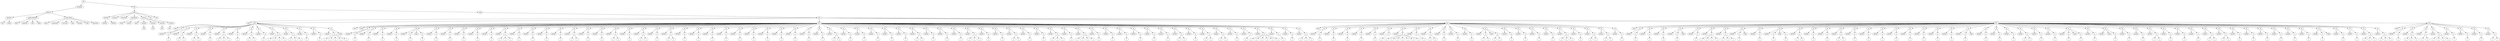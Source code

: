 digraph Tree {
	"t0" [label = "TEI"];
	"t1" [label = "teiHeader"];
	"t2" [label = "fileDesc"];
	"t3" [label = "titleStmt"];
	"t4" [label = "title"];
	"t5" [label = "author"];
	"t6" [label = "publicationStmt"];
	"t7" [label = "editor"];
	"t8" [label = "publisher"];
	"t9" [label = "idno"];
	"t10" [label = "rights"];
	"t11" [label = "SourceDesc"];
	"t12" [label = "genre"];
	"t13" [label = "inspiration"];
	"t14" [label = "structure"];
	"t15" [label = "type"];
	"t16" [label = "periode"];
	"t17" [label = "taille"];
	"t18" [label = "permalien"];
	"t19" [label = "text"];
	"t20" [label = "front"];
	"t21" [label = "docTitle"];
	"t22" [label = "titlePart"];
	"t23" [label = "titlePart"];
	"t24" [label = "docDate"];
	"t25" [label = "docAuthor"];
	"t26" [label = "docImprint"];
	"t27" [label = "editor"];
	"t28" [label = "printer"];
	"t29" [label = "castList"];
	"t30" [label = "head"];
	"t31" [label = "castItem"];
	"t32" [label = "role"];
	"t33" [label = "castItem"];
	"t34" [label = "role"];
	"t35" [label = "castItem"];
	"t36" [label = "role"];
	"t37" [label = "castItem"];
	"t38" [label = "role"];
	"t39" [label = "set"];
	"t40" [label = "note"];
	"t41" [label = "body"];
	"t42" [label = "div1"];
	"t43" [label = "head"];
	"t44" [label = "div2"];
	"t45" [label = "head"];
	"t46" [label = "sp"];
	"t47" [label = "speaker"];
	"t48" [label = "p"];
	"t49" [label = "s"];
	"t50" [label = "sp"];
	"t51" [label = "speaker"];
	"t52" [label = "p"];
	"t53" [label = "s"];
	"t54" [label = "s"];
	"t55" [label = "sp"];
	"t56" [label = "speaker"];
	"t57" [label = "p"];
	"t58" [label = "s"];
	"t59" [label = "s"];
	"t60" [label = "sp"];
	"t61" [label = "speaker"];
	"t62" [label = "p"];
	"t63" [label = "s"];
	"t64" [label = "sp"];
	"t65" [label = "speaker"];
	"t66" [label = "p"];
	"t67" [label = "s"];
	"t68" [label = "s"];
	"t69" [label = "s"];
	"t70" [label = "sp"];
	"t71" [label = "speaker"];
	"t72" [label = "p"];
	"t73" [label = "s"];
	"t74" [label = "sp"];
	"t75" [label = "speaker"];
	"t76" [label = "p"];
	"t77" [label = "s"];
	"t78" [label = "s"];
	"t79" [label = "sp"];
	"t80" [label = "speaker"];
	"t81" [label = "p"];
	"t82" [label = "s"];
	"t83" [label = "sp"];
	"t84" [label = "speaker"];
	"t85" [label = "p"];
	"t86" [label = "s"];
	"t87" [label = "s"];
	"t88" [label = "s"];
	"t89" [label = "s"];
	"t90" [label = "sp"];
	"t91" [label = "speaker"];
	"t92" [label = "p"];
	"t93" [label = "s"];
	"t94" [label = "s"];
	"t95" [label = "s"];
	"t96" [label = "sp"];
	"t97" [label = "speaker"];
	"t98" [label = "p"];
	"t99" [label = "s"];
	"t100" [label = "sp"];
	"t101" [label = "speaker"];
	"t102" [label = "p"];
	"t103" [label = "s"];
	"t104" [label = "sp"];
	"t105" [label = "speaker"];
	"t106" [label = "p"];
	"t107" [label = "s"];
	"t108" [label = "s"];
	"t109" [label = "s"];
	"t110" [label = "s"];
	"t111" [label = "s"];
	"t112" [label = "stage"];
	"t113" [label = "div2"];
	"t114" [label = "head"];
	"t115" [label = "stage"];
	"t116" [label = "sp"];
	"t117" [label = "speaker"];
	"t118" [label = "p"];
	"t119" [label = "s"];
	"t120" [label = "sp"];
	"t121" [label = "speaker"];
	"t122" [label = "p"];
	"t123" [label = "s"];
	"t124" [label = "sp"];
	"t125" [label = "speaker"];
	"t126" [label = "p"];
	"t127" [label = "s"];
	"t128" [label = "sp"];
	"t129" [label = "speaker"];
	"t130" [label = "p"];
	"t131" [label = "s"];
	"t132" [label = "sp"];
	"t133" [label = "speaker"];
	"t134" [label = "p"];
	"t135" [label = "s"];
	"t136" [label = "stage"];
	"t137" [label = "p"];
	"t138" [label = "s"];
	"t139" [label = "sp"];
	"t140" [label = "speaker"];
	"t141" [label = "p"];
	"t142" [label = "s"];
	"t143" [label = "sp"];
	"t144" [label = "speaker"];
	"t145" [label = "p"];
	"t146" [label = "s"];
	"t147" [label = "sp"];
	"t148" [label = "speaker"];
	"t149" [label = "p"];
	"t150" [label = "s"];
	"t151" [label = "sp"];
	"t152" [label = "speaker"];
	"t153" [label = "p"];
	"t154" [label = "s"];
	"t155" [label = "sp"];
	"t156" [label = "speaker"];
	"t157" [label = "p"];
	"t158" [label = "s"];
	"t159" [label = "sp"];
	"t160" [label = "speaker"];
	"t161" [label = "p"];
	"t162" [label = "s"];
	"t163" [label = "s"];
	"t164" [label = "s"];
	"t165" [label = "sp"];
	"t166" [label = "speaker"];
	"t167" [label = "p"];
	"t168" [label = "s"];
	"t169" [label = "sp"];
	"t170" [label = "speaker"];
	"t171" [label = "p"];
	"t172" [label = "s"];
	"t173" [label = "sp"];
	"t174" [label = "speaker"];
	"t175" [label = "p"];
	"t176" [label = "s"];
	"t177" [label = "sp"];
	"t178" [label = "speaker"];
	"t179" [label = "p"];
	"t180" [label = "s"];
	"t181" [label = "sp"];
	"t182" [label = "speaker"];
	"t183" [label = "p"];
	"t184" [label = "s"];
	"t185" [label = "s"];
	"t186" [label = "sp"];
	"t187" [label = "speaker"];
	"t188" [label = "p"];
	"t189" [label = "s"];
	"t190" [label = "sp"];
	"t191" [label = "speaker"];
	"t192" [label = "p"];
	"t193" [label = "s"];
	"t194" [label = "sp"];
	"t195" [label = "speaker"];
	"t196" [label = "p"];
	"t197" [label = "s"];
	"t198" [label = "s"];
	"t199" [label = "sp"];
	"t200" [label = "speaker"];
	"t201" [label = "p"];
	"t202" [label = "s"];
	"t203" [label = "sp"];
	"t204" [label = "speaker"];
	"t205" [label = "p"];
	"t206" [label = "s"];
	"t207" [label = "s"];
	"t208" [label = "sp"];
	"t209" [label = "speaker"];
	"t210" [label = "p"];
	"t211" [label = "s"];
	"t212" [label = "sp"];
	"t213" [label = "speaker"];
	"t214" [label = "p"];
	"t215" [label = "s"];
	"t216" [label = "s"];
	"t217" [label = "sp"];
	"t218" [label = "speaker"];
	"t219" [label = "p"];
	"t220" [label = "s"];
	"t221" [label = "sp"];
	"t222" [label = "speaker"];
	"t223" [label = "p"];
	"t224" [label = "s"];
	"t225" [label = "sp"];
	"t226" [label = "speaker"];
	"t227" [label = "p"];
	"t228" [label = "s"];
	"t229" [label = "sp"];
	"t230" [label = "speaker"];
	"t231" [label = "p"];
	"t232" [label = "s"];
	"t233" [label = "sp"];
	"t234" [label = "speaker"];
	"t235" [label = "p"];
	"t236" [label = "s"];
	"t237" [label = "sp"];
	"t238" [label = "speaker"];
	"t239" [label = "p"];
	"t240" [label = "s"];
	"t241" [label = "sp"];
	"t242" [label = "speaker"];
	"t243" [label = "p"];
	"t244" [label = "s"];
	"t245" [label = "sp"];
	"t246" [label = "speaker"];
	"t247" [label = "p"];
	"t248" [label = "s"];
	"t249" [label = "sp"];
	"t250" [label = "speaker"];
	"t251" [label = "p"];
	"t252" [label = "s"];
	"t253" [label = "sp"];
	"t254" [label = "speaker"];
	"t255" [label = "p"];
	"t256" [label = "s"];
	"t257" [label = "sp"];
	"t258" [label = "speaker"];
	"t259" [label = "p"];
	"t260" [label = "s"];
	"t261" [label = "sp"];
	"t262" [label = "speaker"];
	"t263" [label = "p"];
	"t264" [label = "s"];
	"t265" [label = "s"];
	"t266" [label = "sp"];
	"t267" [label = "speaker"];
	"t268" [label = "p"];
	"t269" [label = "s"];
	"t270" [label = "sp"];
	"t271" [label = "speaker"];
	"t272" [label = "p"];
	"t273" [label = "s"];
	"t274" [label = "sp"];
	"t275" [label = "speaker"];
	"t276" [label = "p"];
	"t277" [label = "s"];
	"t278" [label = "sp"];
	"t279" [label = "speaker"];
	"t280" [label = "p"];
	"t281" [label = "s"];
	"t282" [label = "sp"];
	"t283" [label = "speaker"];
	"t284" [label = "p"];
	"t285" [label = "s"];
	"t286" [label = "sp"];
	"t287" [label = "speaker"];
	"t288" [label = "p"];
	"t289" [label = "s"];
	"t290" [label = "s"];
	"t291" [label = "sp"];
	"t292" [label = "speaker"];
	"t293" [label = "p"];
	"t294" [label = "s"];
	"t295" [label = "sp"];
	"t296" [label = "speaker"];
	"t297" [label = "p"];
	"t298" [label = "s"];
	"t299" [label = "sp"];
	"t300" [label = "speaker"];
	"t301" [label = "p"];
	"t302" [label = "s"];
	"t303" [label = "sp"];
	"t304" [label = "speaker"];
	"t305" [label = "p"];
	"t306" [label = "s"];
	"t307" [label = "s"];
	"t308" [label = "s"];
	"t309" [label = "sp"];
	"t310" [label = "speaker"];
	"t311" [label = "p"];
	"t312" [label = "s"];
	"t313" [label = "sp"];
	"t314" [label = "speaker"];
	"t315" [label = "p"];
	"t316" [label = "s"];
	"t317" [label = "sp"];
	"t318" [label = "speaker"];
	"t319" [label = "p"];
	"t320" [label = "s"];
	"t321" [label = "s"];
	"t322" [label = "sp"];
	"t323" [label = "speaker"];
	"t324" [label = "p"];
	"t325" [label = "s"];
	"t326" [label = "sp"];
	"t327" [label = "speaker"];
	"t328" [label = "p"];
	"t329" [label = "s"];
	"t330" [label = "sp"];
	"t331" [label = "speaker"];
	"t332" [label = "p"];
	"t333" [label = "s"];
	"t334" [label = "s"];
	"t335" [label = "s"];
	"t336" [label = "sp"];
	"t337" [label = "speaker"];
	"t338" [label = "p"];
	"t339" [label = "s"];
	"t340" [label = "sp"];
	"t341" [label = "speaker"];
	"t342" [label = "p"];
	"t343" [label = "s"];
	"t344" [label = "s"];
	"t345" [label = "s"];
	"t346" [label = "s"];
	"t347" [label = "sp"];
	"t348" [label = "speaker"];
	"t349" [label = "p"];
	"t350" [label = "s"];
	"t351" [label = "sp"];
	"t352" [label = "speaker"];
	"t353" [label = "p"];
	"t354" [label = "s"];
	"t355" [label = "sp"];
	"t356" [label = "speaker"];
	"t357" [label = "p"];
	"t358" [label = "s"];
	"t359" [label = "sp"];
	"t360" [label = "speaker"];
	"t361" [label = "p"];
	"t362" [label = "s"];
	"t363" [label = "sp"];
	"t364" [label = "speaker"];
	"t365" [label = "p"];
	"t366" [label = "s"];
	"t367" [label = "sp"];
	"t368" [label = "speaker"];
	"t369" [label = "p"];
	"t370" [label = "s"];
	"t371" [label = "sp"];
	"t372" [label = "speaker"];
	"t373" [label = "p"];
	"t374" [label = "s"];
	"t375" [label = "s"];
	"t376" [label = "sp"];
	"t377" [label = "speaker"];
	"t378" [label = "p"];
	"t379" [label = "s"];
	"t380" [label = "sp"];
	"t381" [label = "speaker"];
	"t382" [label = "p"];
	"t383" [label = "s"];
	"t384" [label = "s"];
	"t385" [label = "sp"];
	"t386" [label = "speaker"];
	"t387" [label = "p"];
	"t388" [label = "s"];
	"t389" [label = "s"];
	"t390" [label = "sp"];
	"t391" [label = "speaker"];
	"t392" [label = "p"];
	"t393" [label = "s"];
	"t394" [label = "sp"];
	"t395" [label = "speaker"];
	"t396" [label = "p"];
	"t397" [label = "s"];
	"t398" [label = "sp"];
	"t399" [label = "speaker"];
	"t400" [label = "p"];
	"t401" [label = "s"];
	"t402" [label = "s"];
	"t403" [label = "s"];
	"t404" [label = "s"];
	"t405" [label = "s"];
	"t406" [label = "s"];
	"t407" [label = "sp"];
	"t408" [label = "speaker"];
	"t409" [label = "p"];
	"t410" [label = "s"];
	"t411" [label = "sp"];
	"t412" [label = "speaker"];
	"t413" [label = "p"];
	"t414" [label = "s"];
	"t415" [label = "sp"];
	"t416" [label = "speaker"];
	"t417" [label = "p"];
	"t418" [label = "s"];
	"t419" [label = "s"];
	"t420" [label = "s"];
	"t421" [label = "div2"];
	"t422" [label = "head"];
	"t423" [label = "sp"];
	"t424" [label = "speaker"];
	"t425" [label = "p"];
	"t426" [label = "s"];
	"t427" [label = "sp"];
	"t428" [label = "speaker"];
	"t429" [label = "p"];
	"t430" [label = "s"];
	"t431" [label = "sp"];
	"t432" [label = "speaker"];
	"t433" [label = "p"];
	"t434" [label = "s"];
	"t435" [label = "sp"];
	"t436" [label = "speaker"];
	"t437" [label = "p"];
	"t438" [label = "s"];
	"t439" [label = "sp"];
	"t440" [label = "speaker"];
	"t441" [label = "p"];
	"t442" [label = "s"];
	"t443" [label = "sp"];
	"t444" [label = "speaker"];
	"t445" [label = "p"];
	"t446" [label = "s"];
	"t447" [label = "sp"];
	"t448" [label = "speaker"];
	"t449" [label = "p"];
	"t450" [label = "s"];
	"t451" [label = "s"];
	"t452" [label = "s"];
	"t453" [label = "s"];
	"t454" [label = "s"];
	"t455" [label = "s"];
	"t456" [label = "s"];
	"t457" [label = "sp"];
	"t458" [label = "speaker"];
	"t459" [label = "p"];
	"t460" [label = "s"];
	"t461" [label = "sp"];
	"t462" [label = "speaker"];
	"t463" [label = "p"];
	"t464" [label = "s"];
	"t465" [label = "s"];
	"t466" [label = "sp"];
	"t467" [label = "speaker"];
	"t468" [label = "p"];
	"t469" [label = "s"];
	"t470" [label = "sp"];
	"t471" [label = "speaker"];
	"t472" [label = "p"];
	"t473" [label = "s"];
	"t474" [label = "sp"];
	"t475" [label = "speaker"];
	"t476" [label = "p"];
	"t477" [label = "s"];
	"t478" [label = "sp"];
	"t479" [label = "speaker"];
	"t480" [label = "p"];
	"t481" [label = "s"];
	"t482" [label = "s"];
	"t483" [label = "stage"];
	"t484" [label = "p"];
	"t485" [label = "s"];
	"t486" [label = "s"];
	"t487" [label = "sp"];
	"t488" [label = "speaker"];
	"t489" [label = "p"];
	"t490" [label = "s"];
	"t491" [label = "sp"];
	"t492" [label = "speaker"];
	"t493" [label = "p"];
	"t494" [label = "s"];
	"t495" [label = "sp"];
	"t496" [label = "speaker"];
	"t497" [label = "p"];
	"t498" [label = "s"];
	"t499" [label = "sp"];
	"t500" [label = "speaker"];
	"t501" [label = "p"];
	"t502" [label = "s"];
	"t503" [label = "sp"];
	"t504" [label = "speaker"];
	"t505" [label = "p"];
	"t506" [label = "s"];
	"t507" [label = "s"];
	"t508" [label = "s"];
	"t509" [label = "sp"];
	"t510" [label = "speaker"];
	"t511" [label = "p"];
	"t512" [label = "s"];
	"t513" [label = "sp"];
	"t514" [label = "speaker"];
	"t515" [label = "p"];
	"t516" [label = "s"];
	"t517" [label = "s"];
	"t518" [label = "sp"];
	"t519" [label = "speaker"];
	"t520" [label = "p"];
	"t521" [label = "s"];
	"t522" [label = "s"];
	"t523" [label = "sp"];
	"t524" [label = "speaker"];
	"t525" [label = "p"];
	"t526" [label = "s"];
	"t527" [label = "div2"];
	"t528" [label = "head"];
	"t529" [label = "sp"];
	"t530" [label = "speaker"];
	"t531" [label = "p"];
	"t532" [label = "s"];
	"t533" [label = "sp"];
	"t534" [label = "speaker"];
	"t535" [label = "p"];
	"t536" [label = "s"];
	"t537" [label = "sp"];
	"t538" [label = "speaker"];
	"t539" [label = "p"];
	"t540" [label = "s"];
	"t541" [label = "sp"];
	"t542" [label = "speaker"];
	"t543" [label = "p"];
	"t544" [label = "s"];
	"t545" [label = "stage"];
	"t546" [label = "sp"];
	"t547" [label = "speaker"];
	"t548" [label = "p"];
	"t549" [label = "s"];
	"t550" [label = "sp"];
	"t551" [label = "speaker"];
	"t552" [label = "p"];
	"t553" [label = "s"];
	"t554" [label = "s"];
	"t555" [label = "s"];
	"t556" [label = "s"];
	"t557" [label = "sp"];
	"t558" [label = "speaker"];
	"t559" [label = "p"];
	"t560" [label = "s"];
	"t561" [label = "s"];
	"t562" [label = "s"];
	"t563" [label = "sp"];
	"t564" [label = "speaker"];
	"t565" [label = "p"];
	"t566" [label = "s"];
	"t567" [label = "stage"];
	"t568" [label = "sp"];
	"t569" [label = "speaker"];
	"t570" [label = "p"];
	"t571" [label = "s"];
	"t572" [label = "sp"];
	"t573" [label = "speaker"];
	"t574" [label = "p"];
	"t575" [label = "s"];
	"t576" [label = "stage"];
	"t577" [label = "p"];
	"t578" [label = "s"];
	"t579" [label = "sp"];
	"t580" [label = "speaker"];
	"t581" [label = "p"];
	"t582" [label = "s"];
	"t583" [label = "s"];
	"t584" [label = "sp"];
	"t585" [label = "speaker"];
	"t586" [label = "p"];
	"t587" [label = "s"];
	"t588" [label = "sp"];
	"t589" [label = "speaker"];
	"t590" [label = "p"];
	"t591" [label = "s"];
	"t592" [label = "sp"];
	"t593" [label = "speaker"];
	"t594" [label = "p"];
	"t595" [label = "s"];
	"t596" [label = "s"];
	"t597" [label = "sp"];
	"t598" [label = "speaker"];
	"t599" [label = "p"];
	"t600" [label = "s"];
	"t601" [label = "sp"];
	"t602" [label = "speaker"];
	"t603" [label = "p"];
	"t604" [label = "s"];
	"t605" [label = "sp"];
	"t606" [label = "speaker"];
	"t607" [label = "p"];
	"t608" [label = "s"];
	"t609" [label = "sp"];
	"t610" [label = "speaker"];
	"t611" [label = "p"];
	"t612" [label = "s"];
	"t613" [label = "sp"];
	"t614" [label = "speaker"];
	"t615" [label = "p"];
	"t616" [label = "s"];
	"t617" [label = "sp"];
	"t618" [label = "speaker"];
	"t619" [label = "p"];
	"t620" [label = "s"];
	"t621" [label = "sp"];
	"t622" [label = "speaker"];
	"t623" [label = "p"];
	"t624" [label = "s"];
	"t625" [label = "sp"];
	"t626" [label = "speaker"];
	"t627" [label = "p"];
	"t628" [label = "s"];
	"t629" [label = "sp"];
	"t630" [label = "speaker"];
	"t631" [label = "p"];
	"t632" [label = "s"];
	"t633" [label = "stage"];
	"t634" [label = "sp"];
	"t635" [label = "speaker"];
	"t636" [label = "p"];
	"t637" [label = "s"];
	"t638" [label = "sp"];
	"t639" [label = "speaker"];
	"t640" [label = "p"];
	"t641" [label = "s"];
	"t642" [label = "sp"];
	"t643" [label = "speaker"];
	"t644" [label = "p"];
	"t645" [label = "s"];
	"t646" [label = "sp"];
	"t647" [label = "speaker"];
	"t648" [label = "p"];
	"t649" [label = "s"];
	"t650" [label = "s"];
	"t651" [label = "sp"];
	"t652" [label = "speaker"];
	"t653" [label = "p"];
	"t654" [label = "s"];
	"t655" [label = "sp"];
	"t656" [label = "speaker"];
	"t657" [label = "p"];
	"t658" [label = "s"];
	"t659" [label = "sp"];
	"t660" [label = "speaker"];
	"t661" [label = "p"];
	"t662" [label = "s"];
	"t663" [label = "stage"];
	"t664" [label = "p"];
	"t665" [label = "s"];
	"t666" [label = "sp"];
	"t667" [label = "speaker"];
	"t668" [label = "p"];
	"t669" [label = "s"];
	"t670" [label = "sp"];
	"t671" [label = "speaker"];
	"t672" [label = "stage"];
	"t673" [label = "p"];
	"t674" [label = "s"];
	"t675" [label = "sp"];
	"t676" [label = "speaker"];
	"t677" [label = "p"];
	"t678" [label = "s"];
	"t679" [label = "sp"];
	"t680" [label = "speaker"];
	"t681" [label = "p"];
	"t682" [label = "s"];
	"t683" [label = "sp"];
	"t684" [label = "speaker"];
	"t685" [label = "p"];
	"t686" [label = "s"];
	"t687" [label = "s"];
	"t688" [label = "sp"];
	"t689" [label = "speaker"];
	"t690" [label = "p"];
	"t691" [label = "s"];
	"t692" [label = "sp"];
	"t693" [label = "speaker"];
	"t694" [label = "p"];
	"t695" [label = "s"];
	"t696" [label = "sp"];
	"t697" [label = "speaker"];
	"t698" [label = "p"];
	"t699" [label = "s"];
	"t700" [label = "sp"];
	"t701" [label = "speaker"];
	"t702" [label = "p"];
	"t703" [label = "s"];
	"t704" [label = "s"];
	"t705" [label = "sp"];
	"t706" [label = "speaker"];
	"t707" [label = "p"];
	"t708" [label = "s"];
	"t709" [label = "s"];
	"t710" [label = "sp"];
	"t711" [label = "speaker"];
	"t712" [label = "p"];
	"t713" [label = "s"];
	"t714" [label = "sp"];
	"t715" [label = "speaker"];
	"t716" [label = "p"];
	"t717" [label = "s"];
	"t718" [label = "sp"];
	"t719" [label = "speaker"];
	"t720" [label = "p"];
	"t721" [label = "s"];
	"t722" [label = "sp"];
	"t723" [label = "speaker"];
	"t724" [label = "p"];
	"t725" [label = "s"];
	"t726" [label = "sp"];
	"t727" [label = "speaker"];
	"t728" [label = "p"];
	"t729" [label = "s"];
	"t730" [label = "sp"];
	"t731" [label = "speaker"];
	"t732" [label = "p"];
	"t733" [label = "s"];
	"t734" [label = "sp"];
	"t735" [label = "speaker"];
	"t736" [label = "p"];
	"t737" [label = "s"];
	"t738" [label = "stage"];
	"t739" [label = "sp"];
	"t740" [label = "speaker"];
	"t741" [label = "p"];
	"t742" [label = "s"];
	"t743" [label = "sp"];
	"t744" [label = "speaker"];
	"t745" [label = "p"];
	"t746" [label = "s"];
	"t747" [label = "sp"];
	"t748" [label = "speaker"];
	"t749" [label = "p"];
	"t750" [label = "s"];
	"t751" [label = "s"];
	"t752" [label = "s"];
	"t753" [label = "sp"];
	"t754" [label = "speaker"];
	"t755" [label = "p"];
	"t756" [label = "s"];
	"t757" [label = "s"];
	"t758" [label = "s"];
	"t759" [label = "div2"];
	"t760" [label = "head"];
	"t761" [label = "sp"];
	"t762" [label = "speaker"];
	"t763" [label = "p"];
	"t764" [label = "s"];
	"t765" [label = "sp"];
	"t766" [label = "speaker"];
	"t767" [label = "p"];
	"t768" [label = "s"];
	"t769" [label = "s"];
	"t770" [label = "s"];
	"t771" [label = "sp"];
	"t772" [label = "speaker"];
	"t773" [label = "p"];
	"t774" [label = "s"];
	"t775" [label = "s"];
	"t776" [label = "sp"];
	"t777" [label = "speaker"];
	"t778" [label = "p"];
	"t779" [label = "s"];
	"t780" [label = "s"];
	"t781" [label = "s"];
	"t782" [label = "s"];
	"t783" [label = "sp"];
	"t784" [label = "speaker"];
	"t785" [label = "p"];
	"t786" [label = "s"];
	"t787" [label = "sp"];
	"t788" [label = "speaker"];
	"t789" [label = "p"];
	"t790" [label = "s"];
	"t791" [label = "sp"];
	"t792" [label = "speaker"];
	"t793" [label = "p"];
	"t794" [label = "s"];
	"t795" [label = "sp"];
	"t796" [label = "speaker"];
	"t797" [label = "p"];
	"t798" [label = "s"];
	"t799" [label = "s"];
	"t0" -> "t1";
	"t1" -> "t2";
	"t2" -> "t3";
	"t3" -> "t4";
	"t3" -> "t5";
	"t2" -> "t6";
	"t6" -> "t7";
	"t6" -> "t8";
	"t6" -> "t9";
	"t6" -> "t10";
	"t2" -> "t11";
	"t11" -> "t12";
	"t11" -> "t13";
	"t11" -> "t14";
	"t11" -> "t15";
	"t11" -> "t16";
	"t11" -> "t17";
	"t11" -> "t18";
	"t0" -> "t19";
	"t19" -> "t20";
	"t20" -> "t21";
	"t21" -> "t22";
	"t21" -> "t23";
	"t20" -> "t24";
	"t20" -> "t25";
	"t20" -> "t26";
	"t26" -> "t27";
	"t26" -> "t28";
	"t20" -> "t29";
	"t29" -> "t30";
	"t29" -> "t31";
	"t31" -> "t32";
	"t29" -> "t33";
	"t33" -> "t34";
	"t29" -> "t35";
	"t35" -> "t36";
	"t29" -> "t37";
	"t37" -> "t38";
	"t20" -> "t39";
	"t20" -> "t40";
	"t19" -> "t41";
	"t41" -> "t42";
	"t42" -> "t43";
	"t42" -> "t44";
	"t44" -> "t45";
	"t44" -> "t46";
	"t46" -> "t47";
	"t46" -> "t48";
	"t48" -> "t49";
	"t44" -> "t50";
	"t50" -> "t51";
	"t50" -> "t52";
	"t52" -> "t53";
	"t52" -> "t54";
	"t44" -> "t55";
	"t55" -> "t56";
	"t55" -> "t57";
	"t57" -> "t58";
	"t57" -> "t59";
	"t44" -> "t60";
	"t60" -> "t61";
	"t60" -> "t62";
	"t62" -> "t63";
	"t44" -> "t64";
	"t64" -> "t65";
	"t64" -> "t66";
	"t66" -> "t67";
	"t66" -> "t68";
	"t66" -> "t69";
	"t44" -> "t70";
	"t70" -> "t71";
	"t70" -> "t72";
	"t72" -> "t73";
	"t44" -> "t74";
	"t74" -> "t75";
	"t74" -> "t76";
	"t76" -> "t77";
	"t76" -> "t78";
	"t44" -> "t79";
	"t79" -> "t80";
	"t79" -> "t81";
	"t81" -> "t82";
	"t44" -> "t83";
	"t83" -> "t84";
	"t83" -> "t85";
	"t85" -> "t86";
	"t85" -> "t87";
	"t85" -> "t88";
	"t85" -> "t89";
	"t44" -> "t90";
	"t90" -> "t91";
	"t90" -> "t92";
	"t92" -> "t93";
	"t92" -> "t94";
	"t92" -> "t95";
	"t44" -> "t96";
	"t96" -> "t97";
	"t96" -> "t98";
	"t98" -> "t99";
	"t44" -> "t100";
	"t100" -> "t101";
	"t100" -> "t102";
	"t102" -> "t103";
	"t44" -> "t104";
	"t104" -> "t105";
	"t104" -> "t106";
	"t106" -> "t107";
	"t106" -> "t108";
	"t106" -> "t109";
	"t106" -> "t110";
	"t106" -> "t111";
	"t104" -> "t112";
	"t42" -> "t113";
	"t113" -> "t114";
	"t113" -> "t115";
	"t113" -> "t116";
	"t116" -> "t117";
	"t116" -> "t118";
	"t118" -> "t119";
	"t113" -> "t120";
	"t120" -> "t121";
	"t120" -> "t122";
	"t122" -> "t123";
	"t113" -> "t124";
	"t124" -> "t125";
	"t124" -> "t126";
	"t126" -> "t127";
	"t113" -> "t128";
	"t128" -> "t129";
	"t128" -> "t130";
	"t130" -> "t131";
	"t113" -> "t132";
	"t132" -> "t133";
	"t132" -> "t134";
	"t134" -> "t135";
	"t132" -> "t136";
	"t132" -> "t137";
	"t137" -> "t138";
	"t113" -> "t139";
	"t139" -> "t140";
	"t139" -> "t141";
	"t141" -> "t142";
	"t113" -> "t143";
	"t143" -> "t144";
	"t143" -> "t145";
	"t145" -> "t146";
	"t113" -> "t147";
	"t147" -> "t148";
	"t147" -> "t149";
	"t149" -> "t150";
	"t113" -> "t151";
	"t151" -> "t152";
	"t151" -> "t153";
	"t153" -> "t154";
	"t113" -> "t155";
	"t155" -> "t156";
	"t155" -> "t157";
	"t157" -> "t158";
	"t113" -> "t159";
	"t159" -> "t160";
	"t159" -> "t161";
	"t161" -> "t162";
	"t161" -> "t163";
	"t161" -> "t164";
	"t113" -> "t165";
	"t165" -> "t166";
	"t165" -> "t167";
	"t167" -> "t168";
	"t113" -> "t169";
	"t169" -> "t170";
	"t169" -> "t171";
	"t171" -> "t172";
	"t113" -> "t173";
	"t173" -> "t174";
	"t173" -> "t175";
	"t175" -> "t176";
	"t113" -> "t177";
	"t177" -> "t178";
	"t177" -> "t179";
	"t179" -> "t180";
	"t113" -> "t181";
	"t181" -> "t182";
	"t181" -> "t183";
	"t183" -> "t184";
	"t183" -> "t185";
	"t113" -> "t186";
	"t186" -> "t187";
	"t186" -> "t188";
	"t188" -> "t189";
	"t113" -> "t190";
	"t190" -> "t191";
	"t190" -> "t192";
	"t192" -> "t193";
	"t113" -> "t194";
	"t194" -> "t195";
	"t194" -> "t196";
	"t196" -> "t197";
	"t196" -> "t198";
	"t113" -> "t199";
	"t199" -> "t200";
	"t199" -> "t201";
	"t201" -> "t202";
	"t113" -> "t203";
	"t203" -> "t204";
	"t203" -> "t205";
	"t205" -> "t206";
	"t205" -> "t207";
	"t113" -> "t208";
	"t208" -> "t209";
	"t208" -> "t210";
	"t210" -> "t211";
	"t113" -> "t212";
	"t212" -> "t213";
	"t212" -> "t214";
	"t214" -> "t215";
	"t214" -> "t216";
	"t113" -> "t217";
	"t217" -> "t218";
	"t217" -> "t219";
	"t219" -> "t220";
	"t113" -> "t221";
	"t221" -> "t222";
	"t221" -> "t223";
	"t223" -> "t224";
	"t113" -> "t225";
	"t225" -> "t226";
	"t225" -> "t227";
	"t227" -> "t228";
	"t113" -> "t229";
	"t229" -> "t230";
	"t229" -> "t231";
	"t231" -> "t232";
	"t113" -> "t233";
	"t233" -> "t234";
	"t233" -> "t235";
	"t235" -> "t236";
	"t113" -> "t237";
	"t237" -> "t238";
	"t237" -> "t239";
	"t239" -> "t240";
	"t113" -> "t241";
	"t241" -> "t242";
	"t241" -> "t243";
	"t243" -> "t244";
	"t113" -> "t245";
	"t245" -> "t246";
	"t245" -> "t247";
	"t247" -> "t248";
	"t113" -> "t249";
	"t249" -> "t250";
	"t249" -> "t251";
	"t251" -> "t252";
	"t113" -> "t253";
	"t253" -> "t254";
	"t253" -> "t255";
	"t255" -> "t256";
	"t113" -> "t257";
	"t257" -> "t258";
	"t257" -> "t259";
	"t259" -> "t260";
	"t113" -> "t261";
	"t261" -> "t262";
	"t261" -> "t263";
	"t263" -> "t264";
	"t263" -> "t265";
	"t113" -> "t266";
	"t266" -> "t267";
	"t266" -> "t268";
	"t268" -> "t269";
	"t113" -> "t270";
	"t270" -> "t271";
	"t270" -> "t272";
	"t272" -> "t273";
	"t113" -> "t274";
	"t274" -> "t275";
	"t274" -> "t276";
	"t276" -> "t277";
	"t113" -> "t278";
	"t278" -> "t279";
	"t278" -> "t280";
	"t280" -> "t281";
	"t113" -> "t282";
	"t282" -> "t283";
	"t282" -> "t284";
	"t284" -> "t285";
	"t113" -> "t286";
	"t286" -> "t287";
	"t286" -> "t288";
	"t288" -> "t289";
	"t288" -> "t290";
	"t113" -> "t291";
	"t291" -> "t292";
	"t291" -> "t293";
	"t293" -> "t294";
	"t113" -> "t295";
	"t295" -> "t296";
	"t295" -> "t297";
	"t297" -> "t298";
	"t113" -> "t299";
	"t299" -> "t300";
	"t299" -> "t301";
	"t301" -> "t302";
	"t113" -> "t303";
	"t303" -> "t304";
	"t303" -> "t305";
	"t305" -> "t306";
	"t305" -> "t307";
	"t305" -> "t308";
	"t113" -> "t309";
	"t309" -> "t310";
	"t309" -> "t311";
	"t311" -> "t312";
	"t113" -> "t313";
	"t313" -> "t314";
	"t313" -> "t315";
	"t315" -> "t316";
	"t113" -> "t317";
	"t317" -> "t318";
	"t317" -> "t319";
	"t319" -> "t320";
	"t319" -> "t321";
	"t113" -> "t322";
	"t322" -> "t323";
	"t322" -> "t324";
	"t324" -> "t325";
	"t113" -> "t326";
	"t326" -> "t327";
	"t326" -> "t328";
	"t328" -> "t329";
	"t113" -> "t330";
	"t330" -> "t331";
	"t330" -> "t332";
	"t332" -> "t333";
	"t332" -> "t334";
	"t332" -> "t335";
	"t113" -> "t336";
	"t336" -> "t337";
	"t336" -> "t338";
	"t338" -> "t339";
	"t113" -> "t340";
	"t340" -> "t341";
	"t340" -> "t342";
	"t342" -> "t343";
	"t342" -> "t344";
	"t342" -> "t345";
	"t342" -> "t346";
	"t113" -> "t347";
	"t347" -> "t348";
	"t347" -> "t349";
	"t349" -> "t350";
	"t113" -> "t351";
	"t351" -> "t352";
	"t351" -> "t353";
	"t353" -> "t354";
	"t113" -> "t355";
	"t355" -> "t356";
	"t355" -> "t357";
	"t357" -> "t358";
	"t113" -> "t359";
	"t359" -> "t360";
	"t359" -> "t361";
	"t361" -> "t362";
	"t113" -> "t363";
	"t363" -> "t364";
	"t363" -> "t365";
	"t365" -> "t366";
	"t113" -> "t367";
	"t367" -> "t368";
	"t367" -> "t369";
	"t369" -> "t370";
	"t113" -> "t371";
	"t371" -> "t372";
	"t371" -> "t373";
	"t373" -> "t374";
	"t373" -> "t375";
	"t113" -> "t376";
	"t376" -> "t377";
	"t376" -> "t378";
	"t378" -> "t379";
	"t113" -> "t380";
	"t380" -> "t381";
	"t380" -> "t382";
	"t382" -> "t383";
	"t382" -> "t384";
	"t113" -> "t385";
	"t385" -> "t386";
	"t385" -> "t387";
	"t387" -> "t388";
	"t387" -> "t389";
	"t113" -> "t390";
	"t390" -> "t391";
	"t390" -> "t392";
	"t392" -> "t393";
	"t113" -> "t394";
	"t394" -> "t395";
	"t394" -> "t396";
	"t396" -> "t397";
	"t113" -> "t398";
	"t398" -> "t399";
	"t398" -> "t400";
	"t400" -> "t401";
	"t400" -> "t402";
	"t400" -> "t403";
	"t400" -> "t404";
	"t400" -> "t405";
	"t400" -> "t406";
	"t113" -> "t407";
	"t407" -> "t408";
	"t407" -> "t409";
	"t409" -> "t410";
	"t113" -> "t411";
	"t411" -> "t412";
	"t411" -> "t413";
	"t413" -> "t414";
	"t113" -> "t415";
	"t415" -> "t416";
	"t415" -> "t417";
	"t417" -> "t418";
	"t417" -> "t419";
	"t417" -> "t420";
	"t42" -> "t421";
	"t421" -> "t422";
	"t421" -> "t423";
	"t423" -> "t424";
	"t423" -> "t425";
	"t425" -> "t426";
	"t421" -> "t427";
	"t427" -> "t428";
	"t427" -> "t429";
	"t429" -> "t430";
	"t421" -> "t431";
	"t431" -> "t432";
	"t431" -> "t433";
	"t433" -> "t434";
	"t421" -> "t435";
	"t435" -> "t436";
	"t435" -> "t437";
	"t437" -> "t438";
	"t421" -> "t439";
	"t439" -> "t440";
	"t439" -> "t441";
	"t441" -> "t442";
	"t421" -> "t443";
	"t443" -> "t444";
	"t443" -> "t445";
	"t445" -> "t446";
	"t421" -> "t447";
	"t447" -> "t448";
	"t447" -> "t449";
	"t449" -> "t450";
	"t449" -> "t451";
	"t449" -> "t452";
	"t449" -> "t453";
	"t449" -> "t454";
	"t449" -> "t455";
	"t449" -> "t456";
	"t421" -> "t457";
	"t457" -> "t458";
	"t457" -> "t459";
	"t459" -> "t460";
	"t421" -> "t461";
	"t461" -> "t462";
	"t461" -> "t463";
	"t463" -> "t464";
	"t463" -> "t465";
	"t421" -> "t466";
	"t466" -> "t467";
	"t466" -> "t468";
	"t468" -> "t469";
	"t421" -> "t470";
	"t470" -> "t471";
	"t470" -> "t472";
	"t472" -> "t473";
	"t421" -> "t474";
	"t474" -> "t475";
	"t474" -> "t476";
	"t476" -> "t477";
	"t421" -> "t478";
	"t478" -> "t479";
	"t478" -> "t480";
	"t480" -> "t481";
	"t480" -> "t482";
	"t478" -> "t483";
	"t478" -> "t484";
	"t484" -> "t485";
	"t484" -> "t486";
	"t421" -> "t487";
	"t487" -> "t488";
	"t487" -> "t489";
	"t489" -> "t490";
	"t421" -> "t491";
	"t491" -> "t492";
	"t491" -> "t493";
	"t493" -> "t494";
	"t421" -> "t495";
	"t495" -> "t496";
	"t495" -> "t497";
	"t497" -> "t498";
	"t421" -> "t499";
	"t499" -> "t500";
	"t499" -> "t501";
	"t501" -> "t502";
	"t421" -> "t503";
	"t503" -> "t504";
	"t503" -> "t505";
	"t505" -> "t506";
	"t505" -> "t507";
	"t505" -> "t508";
	"t421" -> "t509";
	"t509" -> "t510";
	"t509" -> "t511";
	"t511" -> "t512";
	"t421" -> "t513";
	"t513" -> "t514";
	"t513" -> "t515";
	"t515" -> "t516";
	"t515" -> "t517";
	"t421" -> "t518";
	"t518" -> "t519";
	"t518" -> "t520";
	"t520" -> "t521";
	"t520" -> "t522";
	"t421" -> "t523";
	"t523" -> "t524";
	"t523" -> "t525";
	"t525" -> "t526";
	"t42" -> "t527";
	"t527" -> "t528";
	"t527" -> "t529";
	"t529" -> "t530";
	"t529" -> "t531";
	"t531" -> "t532";
	"t527" -> "t533";
	"t533" -> "t534";
	"t533" -> "t535";
	"t535" -> "t536";
	"t527" -> "t537";
	"t537" -> "t538";
	"t537" -> "t539";
	"t539" -> "t540";
	"t527" -> "t541";
	"t541" -> "t542";
	"t541" -> "t543";
	"t543" -> "t544";
	"t541" -> "t545";
	"t527" -> "t546";
	"t546" -> "t547";
	"t546" -> "t548";
	"t548" -> "t549";
	"t527" -> "t550";
	"t550" -> "t551";
	"t550" -> "t552";
	"t552" -> "t553";
	"t552" -> "t554";
	"t552" -> "t555";
	"t552" -> "t556";
	"t527" -> "t557";
	"t557" -> "t558";
	"t557" -> "t559";
	"t559" -> "t560";
	"t559" -> "t561";
	"t559" -> "t562";
	"t527" -> "t563";
	"t563" -> "t564";
	"t563" -> "t565";
	"t565" -> "t566";
	"t563" -> "t567";
	"t527" -> "t568";
	"t568" -> "t569";
	"t568" -> "t570";
	"t570" -> "t571";
	"t527" -> "t572";
	"t572" -> "t573";
	"t572" -> "t574";
	"t574" -> "t575";
	"t572" -> "t576";
	"t572" -> "t577";
	"t577" -> "t578";
	"t527" -> "t579";
	"t579" -> "t580";
	"t579" -> "t581";
	"t581" -> "t582";
	"t581" -> "t583";
	"t527" -> "t584";
	"t584" -> "t585";
	"t584" -> "t586";
	"t586" -> "t587";
	"t527" -> "t588";
	"t588" -> "t589";
	"t588" -> "t590";
	"t590" -> "t591";
	"t527" -> "t592";
	"t592" -> "t593";
	"t592" -> "t594";
	"t594" -> "t595";
	"t594" -> "t596";
	"t527" -> "t597";
	"t597" -> "t598";
	"t597" -> "t599";
	"t599" -> "t600";
	"t527" -> "t601";
	"t601" -> "t602";
	"t601" -> "t603";
	"t603" -> "t604";
	"t527" -> "t605";
	"t605" -> "t606";
	"t605" -> "t607";
	"t607" -> "t608";
	"t527" -> "t609";
	"t609" -> "t610";
	"t609" -> "t611";
	"t611" -> "t612";
	"t527" -> "t613";
	"t613" -> "t614";
	"t613" -> "t615";
	"t615" -> "t616";
	"t527" -> "t617";
	"t617" -> "t618";
	"t617" -> "t619";
	"t619" -> "t620";
	"t527" -> "t621";
	"t621" -> "t622";
	"t621" -> "t623";
	"t623" -> "t624";
	"t527" -> "t625";
	"t625" -> "t626";
	"t625" -> "t627";
	"t627" -> "t628";
	"t527" -> "t629";
	"t629" -> "t630";
	"t629" -> "t631";
	"t631" -> "t632";
	"t629" -> "t633";
	"t527" -> "t634";
	"t634" -> "t635";
	"t634" -> "t636";
	"t636" -> "t637";
	"t527" -> "t638";
	"t638" -> "t639";
	"t638" -> "t640";
	"t640" -> "t641";
	"t527" -> "t642";
	"t642" -> "t643";
	"t642" -> "t644";
	"t644" -> "t645";
	"t527" -> "t646";
	"t646" -> "t647";
	"t646" -> "t648";
	"t648" -> "t649";
	"t648" -> "t650";
	"t527" -> "t651";
	"t651" -> "t652";
	"t651" -> "t653";
	"t653" -> "t654";
	"t527" -> "t655";
	"t655" -> "t656";
	"t655" -> "t657";
	"t657" -> "t658";
	"t527" -> "t659";
	"t659" -> "t660";
	"t659" -> "t661";
	"t661" -> "t662";
	"t659" -> "t663";
	"t659" -> "t664";
	"t664" -> "t665";
	"t527" -> "t666";
	"t666" -> "t667";
	"t666" -> "t668";
	"t668" -> "t669";
	"t527" -> "t670";
	"t670" -> "t671";
	"t670" -> "t672";
	"t670" -> "t673";
	"t673" -> "t674";
	"t527" -> "t675";
	"t675" -> "t676";
	"t675" -> "t677";
	"t677" -> "t678";
	"t527" -> "t679";
	"t679" -> "t680";
	"t679" -> "t681";
	"t681" -> "t682";
	"t527" -> "t683";
	"t683" -> "t684";
	"t683" -> "t685";
	"t685" -> "t686";
	"t685" -> "t687";
	"t527" -> "t688";
	"t688" -> "t689";
	"t688" -> "t690";
	"t690" -> "t691";
	"t527" -> "t692";
	"t692" -> "t693";
	"t692" -> "t694";
	"t694" -> "t695";
	"t527" -> "t696";
	"t696" -> "t697";
	"t696" -> "t698";
	"t698" -> "t699";
	"t527" -> "t700";
	"t700" -> "t701";
	"t700" -> "t702";
	"t702" -> "t703";
	"t702" -> "t704";
	"t527" -> "t705";
	"t705" -> "t706";
	"t705" -> "t707";
	"t707" -> "t708";
	"t707" -> "t709";
	"t527" -> "t710";
	"t710" -> "t711";
	"t710" -> "t712";
	"t712" -> "t713";
	"t527" -> "t714";
	"t714" -> "t715";
	"t714" -> "t716";
	"t716" -> "t717";
	"t527" -> "t718";
	"t718" -> "t719";
	"t718" -> "t720";
	"t720" -> "t721";
	"t527" -> "t722";
	"t722" -> "t723";
	"t722" -> "t724";
	"t724" -> "t725";
	"t527" -> "t726";
	"t726" -> "t727";
	"t726" -> "t728";
	"t728" -> "t729";
	"t527" -> "t730";
	"t730" -> "t731";
	"t730" -> "t732";
	"t732" -> "t733";
	"t527" -> "t734";
	"t734" -> "t735";
	"t734" -> "t736";
	"t736" -> "t737";
	"t734" -> "t738";
	"t527" -> "t739";
	"t739" -> "t740";
	"t739" -> "t741";
	"t741" -> "t742";
	"t527" -> "t743";
	"t743" -> "t744";
	"t743" -> "t745";
	"t745" -> "t746";
	"t527" -> "t747";
	"t747" -> "t748";
	"t747" -> "t749";
	"t749" -> "t750";
	"t749" -> "t751";
	"t749" -> "t752";
	"t527" -> "t753";
	"t753" -> "t754";
	"t753" -> "t755";
	"t755" -> "t756";
	"t755" -> "t757";
	"t755" -> "t758";
	"t42" -> "t759";
	"t759" -> "t760";
	"t759" -> "t761";
	"t761" -> "t762";
	"t761" -> "t763";
	"t763" -> "t764";
	"t759" -> "t765";
	"t765" -> "t766";
	"t765" -> "t767";
	"t767" -> "t768";
	"t767" -> "t769";
	"t767" -> "t770";
	"t759" -> "t771";
	"t771" -> "t772";
	"t771" -> "t773";
	"t773" -> "t774";
	"t773" -> "t775";
	"t759" -> "t776";
	"t776" -> "t777";
	"t776" -> "t778";
	"t778" -> "t779";
	"t778" -> "t780";
	"t778" -> "t781";
	"t778" -> "t782";
	"t759" -> "t783";
	"t783" -> "t784";
	"t783" -> "t785";
	"t785" -> "t786";
	"t759" -> "t787";
	"t787" -> "t788";
	"t787" -> "t789";
	"t789" -> "t790";
	"t759" -> "t791";
	"t791" -> "t792";
	"t791" -> "t793";
	"t793" -> "t794";
	"t759" -> "t795";
	"t795" -> "t796";
	"t795" -> "t797";
	"t797" -> "t798";
	"t797" -> "t799";
}
